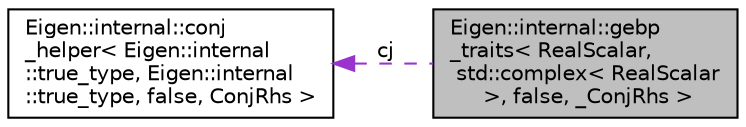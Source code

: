 digraph "Eigen::internal::gebp_traits&lt; RealScalar, std::complex&lt; RealScalar &gt;, false, _ConjRhs &gt;"
{
  edge [fontname="Helvetica",fontsize="10",labelfontname="Helvetica",labelfontsize="10"];
  node [fontname="Helvetica",fontsize="10",shape=record];
  rankdir="LR";
  Node1 [label="Eigen::internal::gebp\l_traits\< RealScalar,\l std::complex\< RealScalar\l \>, false, _ConjRhs \>",height=0.2,width=0.4,color="black", fillcolor="grey75", style="filled", fontcolor="black"];
  Node2 -> Node1 [dir="back",color="darkorchid3",fontsize="10",style="dashed",label=" cj" ,fontname="Helvetica"];
  Node2 [label="Eigen::internal::conj\l_helper\< Eigen::internal\l::true_type, Eigen::internal\l::true_type, false, ConjRhs \>",height=0.2,width=0.4,color="black", fillcolor="white", style="filled",URL="$struct_eigen_1_1internal_1_1conj__helper.html"];
}
